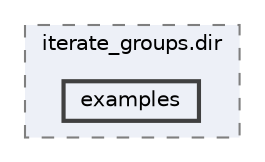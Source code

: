 digraph "build/CMakeFiles/iterate_groups.dir/examples"
{
 // LATEX_PDF_SIZE
  bgcolor="transparent";
  edge [fontname=Helvetica,fontsize=10,labelfontname=Helvetica,labelfontsize=10];
  node [fontname=Helvetica,fontsize=10,shape=box,height=0.2,width=0.4];
  compound=true
  subgraph clusterdir_620fbf3bc2d49754da5a1fb78b573a18 {
    graph [ bgcolor="#edf0f7", pencolor="grey50", label="iterate_groups.dir", fontname=Helvetica,fontsize=10 style="filled,dashed", URL="dir_620fbf3bc2d49754da5a1fb78b573a18.html",tooltip=""]
  dir_af7e83a961dc08a3b649bce2e62e3427 [label="examples", fillcolor="#edf0f7", color="grey25", style="filled,bold", URL="dir_af7e83a961dc08a3b649bce2e62e3427.html",tooltip=""];
  }
}
